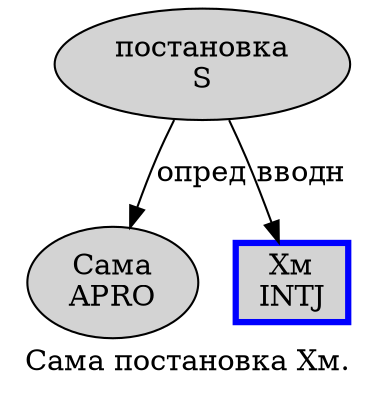 digraph SENTENCE_3138 {
	graph [label="Сама постановка Хм."]
	node [style=filled]
		0 [label="Сама
APRO" color="" fillcolor=lightgray penwidth=1 shape=ellipse]
		1 [label="постановка
S" color="" fillcolor=lightgray penwidth=1 shape=ellipse]
		2 [label="Хм
INTJ" color=blue fillcolor=lightgray penwidth=3 shape=box]
			1 -> 0 [label="опред"]
			1 -> 2 [label="вводн"]
}